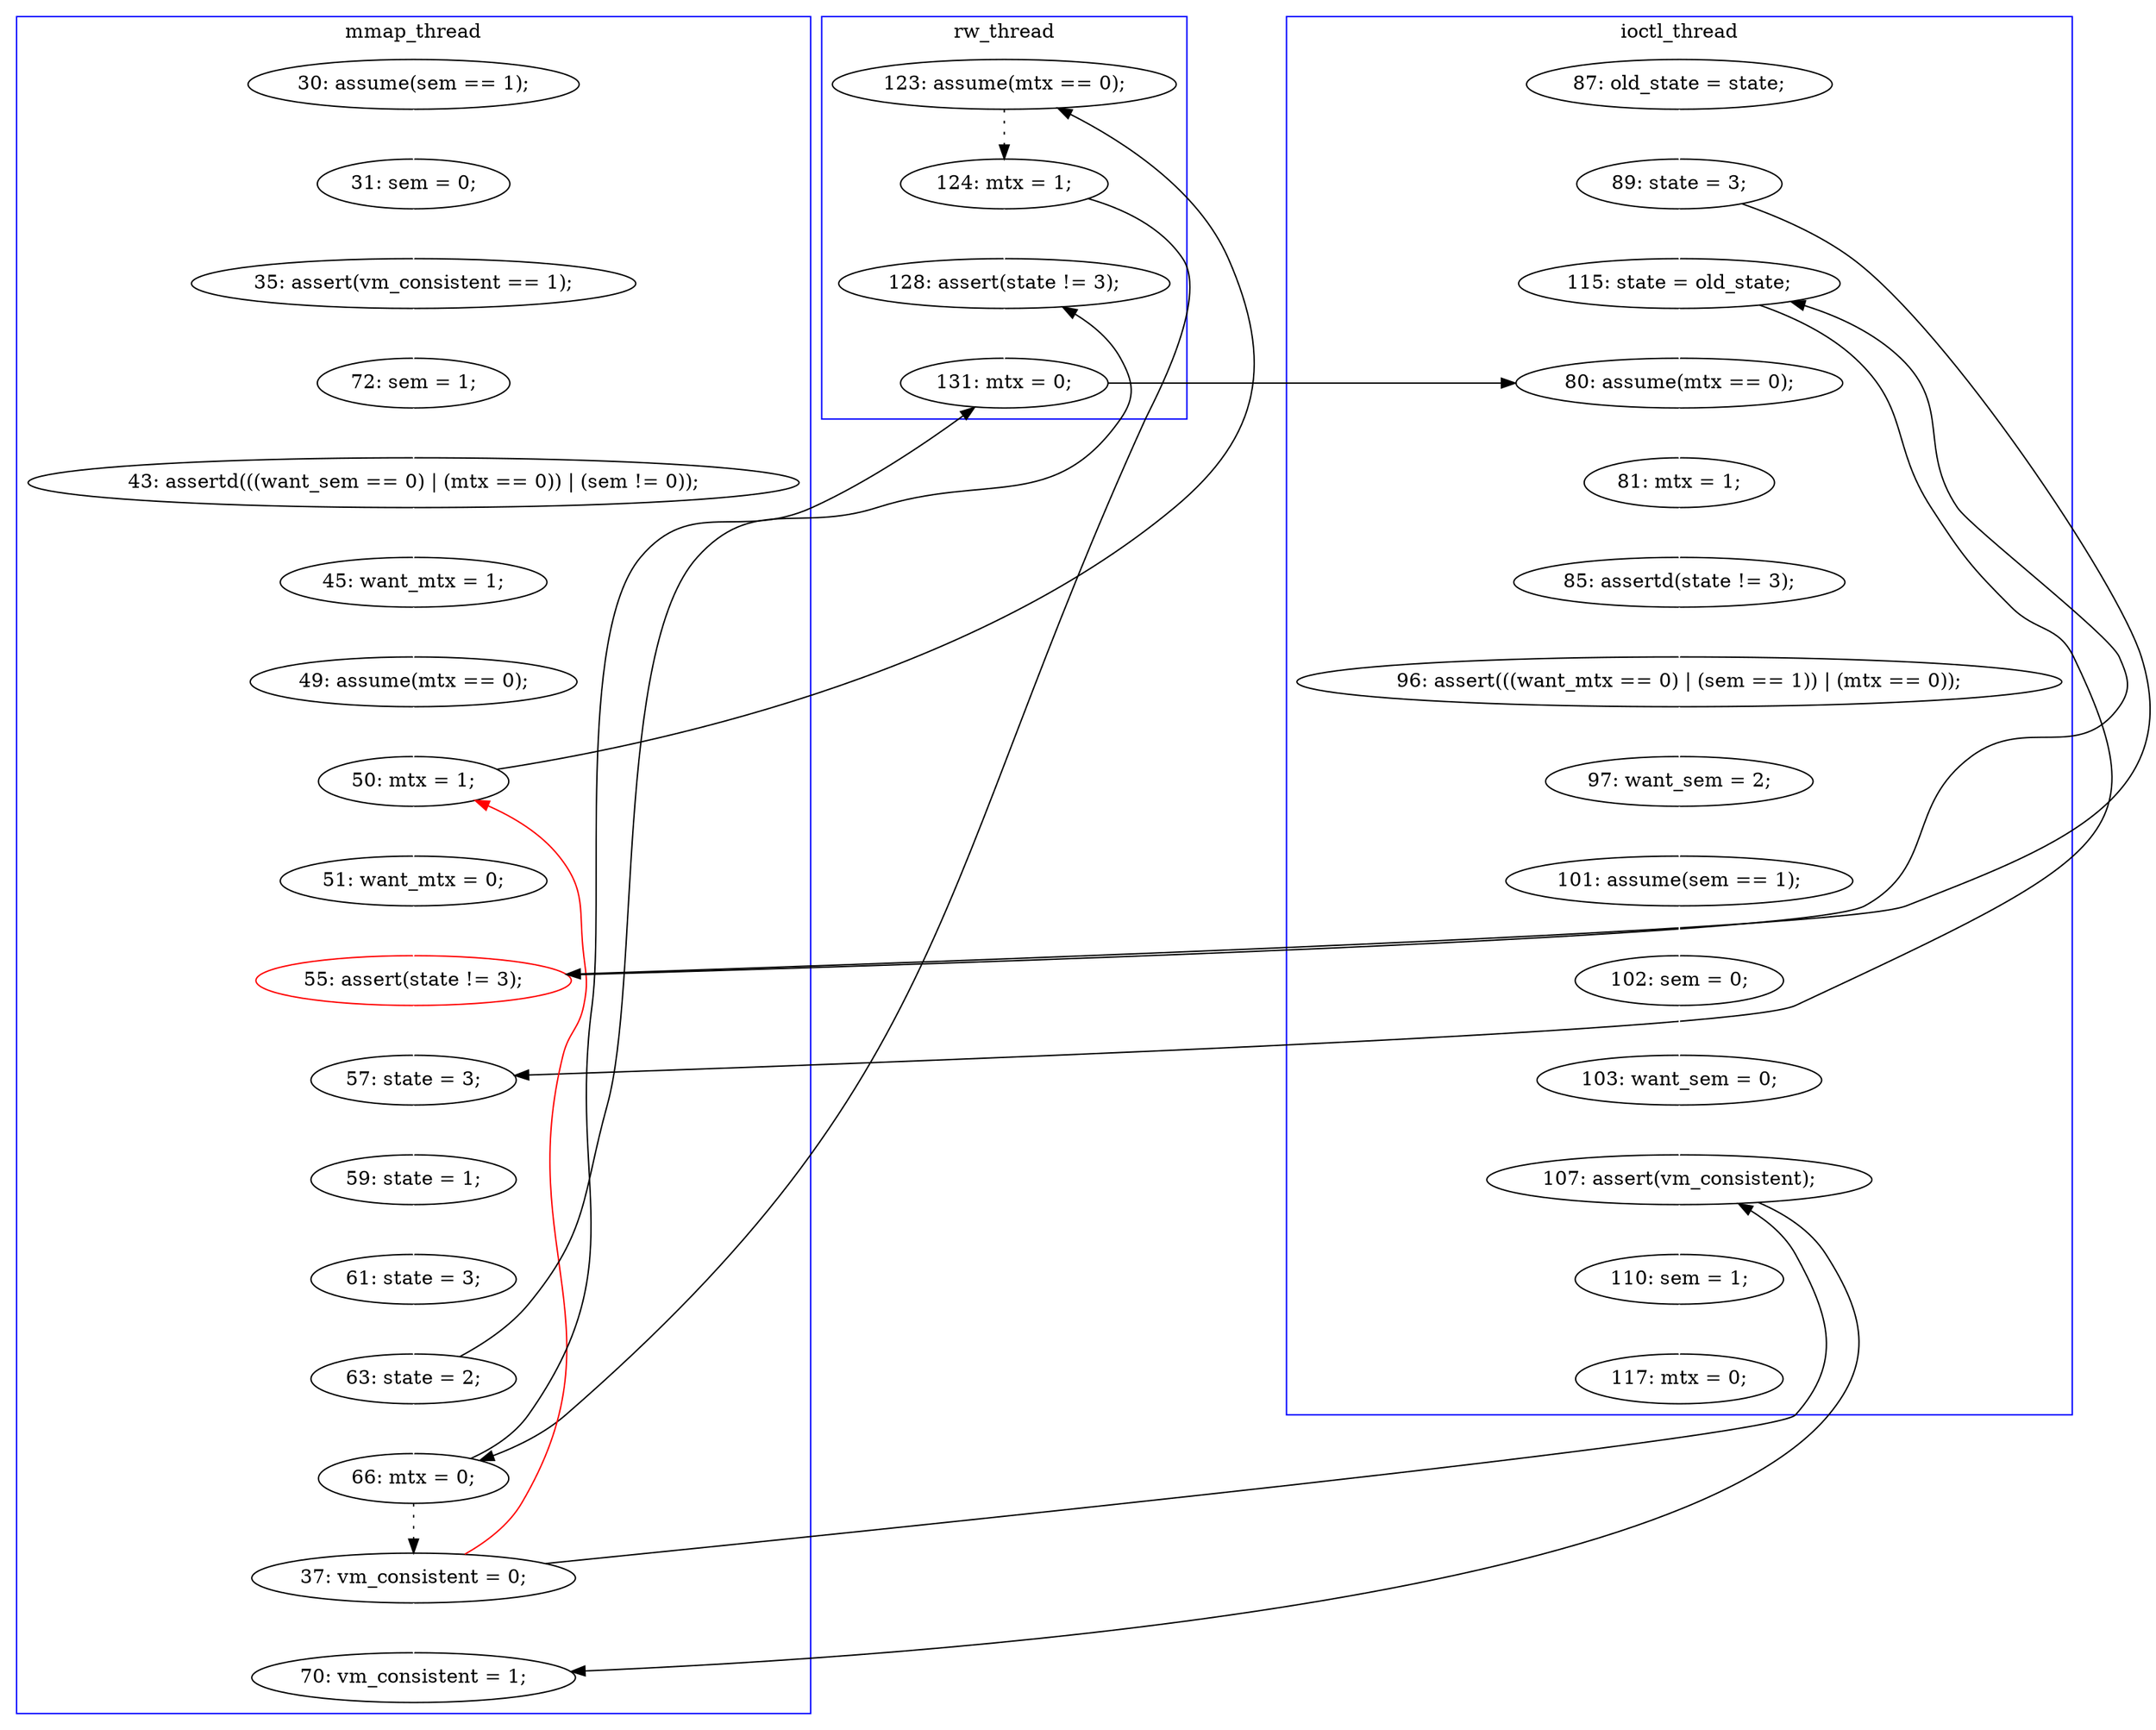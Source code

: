 digraph Counterexample {
	25 -> 39 [color = white, style = solid]
	11 -> 12 [color = white, style = solid]
	35 -> 39 [color = black, style = solid, constraint = false]
	41 -> 43 [color = white, style = solid]
	17 -> 18 [color = white, style = solid]
	26 -> 28 [color = white, style = solid]
	30 -> 34 [color = white, style = solid]
	45 -> 17 [color = red, style = solid, constraint = false]
	45 -> 50 [color = white, style = solid]
	24 -> 26 [color = white, style = solid]
	40 -> 41 [color = white, style = solid]
	28 -> 31 [color = white, style = solid]
	23 -> 25 [color = white, style = solid]
	31 -> 32 [color = white, style = solid]
	34 -> 35 [color = white, style = solid]
	24 -> 25 [color = black, style = solid, constraint = false]
	13 -> 14 [color = white, style = solid]
	46 -> 47 [color = white, style = solid]
	12 -> 13 [color = white, style = solid]
	30 -> 33 [color = black, style = solid, constraint = false]
	33 -> 35 [color = black, style = solid, constraint = false]
	25 -> 26 [color = black, style = solid, constraint = false]
	45 -> 49 [color = black, style = solid, constraint = false]
	51 -> 55 [color = white, style = solid]
	17 -> 29 [color = black, style = solid, constraint = false]
	16 -> 17 [color = white, style = solid]
	23 -> 24 [color = black, style = solid, constraint = false]
	22 -> 23 [color = white, style = solid]
	44 -> 46 [color = white, style = solid]
	14 -> 15 [color = white, style = solid]
	49 -> 50 [color = black, style = solid, constraint = false]
	18 -> 24 [color = white, style = solid]
	15 -> 16 [color = white, style = solid]
	32 -> 33 [color = white, style = solid]
	39 -> 40 [color = white, style = solid]
	47 -> 48 [color = white, style = solid]
	33 -> 45 [color = black, style = dotted]
	48 -> 49 [color = white, style = solid]
	43 -> 44 [color = white, style = solid]
	10 -> 11 [color = white, style = solid]
	49 -> 51 [color = white, style = solid]
	32 -> 34 [color = black, style = solid, constraint = false]
	29 -> 30 [color = black, style = dotted]
	subgraph cluster2 {
		label = ioctl_thread
		color = blue
		49  [label = "107: assert(vm_consistent);"]
		25  [label = "115: state = old_state;"]
		55  [label = "117: mtx = 0;"]
		41  [label = "85: assertd(state != 3);"]
		51  [label = "110: sem = 1;"]
		46  [label = "101: assume(sem == 1);"]
		48  [label = "103: want_sem = 0;"]
		22  [label = "87: old_state = state;"]
		43  [label = "96: assert(((want_mtx == 0) | (sem == 1)) | (mtx == 0));"]
		47  [label = "102: sem = 0;"]
		40  [label = "81: mtx = 1;"]
		23  [label = "89: state = 3;"]
		44  [label = "97: want_sem = 2;"]
		39  [label = "80: assume(mtx == 0);"]
	}
	subgraph cluster1 {
		label = mmap_thread
		color = blue
		31  [label = "61: state = 3;"]
		24  [label = "55: assert(state != 3);", color = red]
		45  [label = "37: vm_consistent = 0;"]
		14  [label = "43: assertd(((want_sem == 0) | (mtx == 0)) | (sem != 0));"]
		12  [label = "35: assert(vm_consistent == 1);"]
		17  [label = "50: mtx = 1;"]
		50  [label = "70: vm_consistent = 1;"]
		13  [label = "72: sem = 1;"]
		15  [label = "45: want_mtx = 1;"]
		32  [label = "63: state = 2;"]
		11  [label = "31: sem = 0;"]
		16  [label = "49: assume(mtx == 0);"]
		10  [label = "30: assume(sem == 1);"]
		26  [label = "57: state = 3;"]
		28  [label = "59: state = 1;"]
		18  [label = "51: want_mtx = 0;"]
		33  [label = "66: mtx = 0;"]
	}
	subgraph cluster3 {
		label = rw_thread
		color = blue
		30  [label = "124: mtx = 1;"]
		35  [label = "131: mtx = 0;"]
		34  [label = "128: assert(state != 3);"]
		29  [label = "123: assume(mtx == 0);"]
	}
}